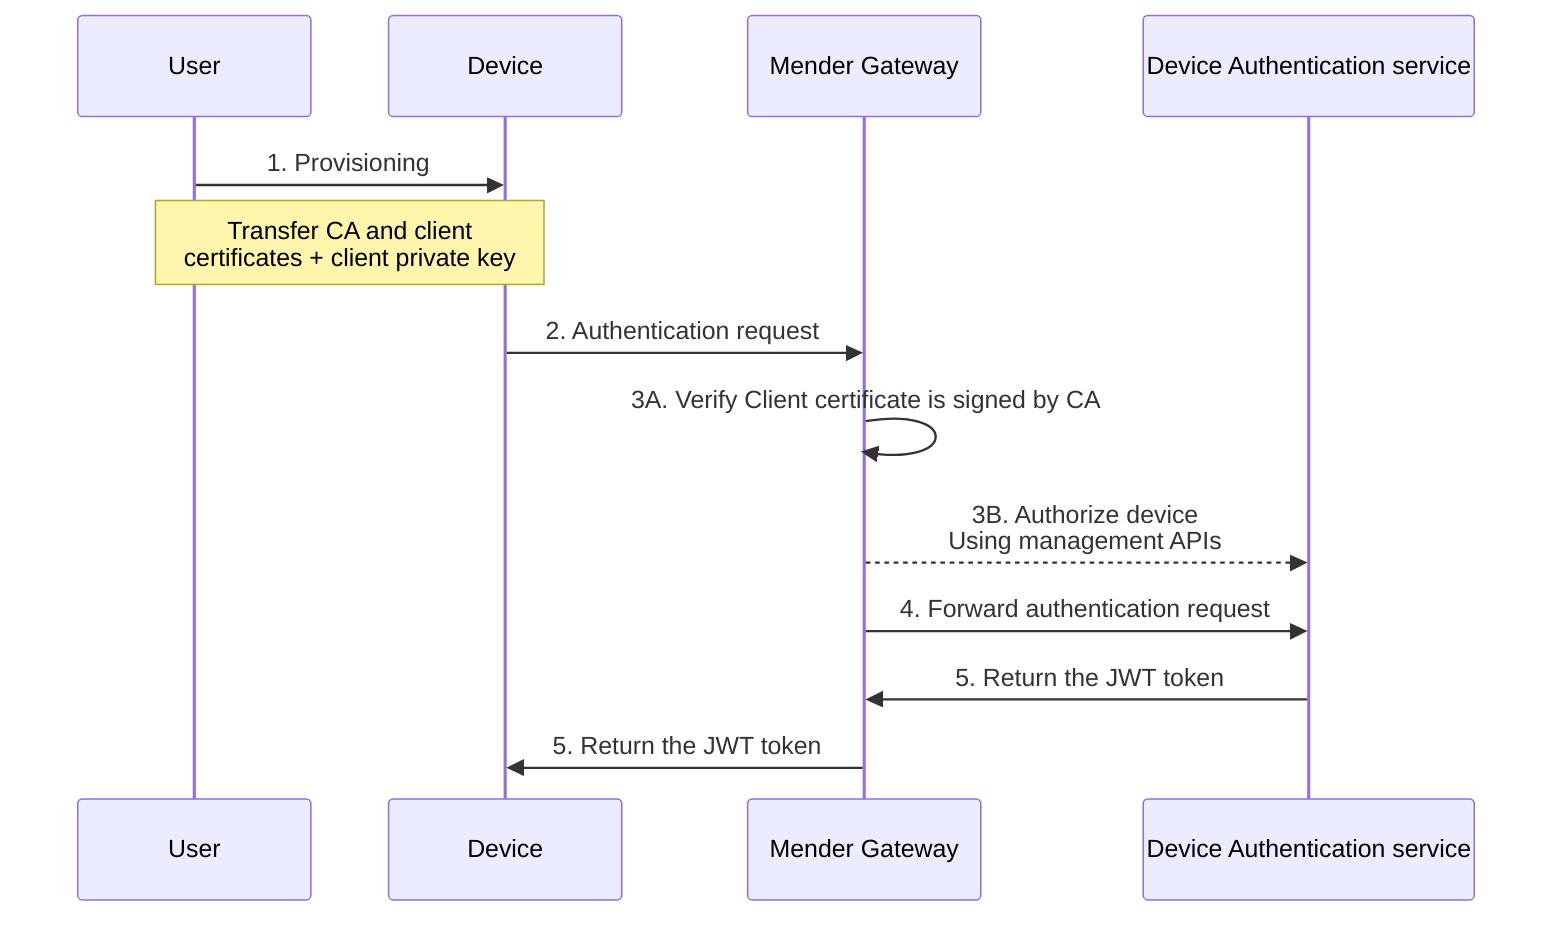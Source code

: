 sequenceDiagram
    User ->> Device: 1. Provisioning
    Note over User,Device: Transfer CA and client<br>certificates + client private key
    Device ->> Mender Gateway: 2. Authentication request
    Mender Gateway ->> Mender Gateway: 3A. Verify Client certificate is signed by CA
    Mender Gateway -->> Device Authentication service: 3B. Authorize device<br>Using management APIs
    Mender Gateway ->> Device Authentication service: 4. Forward authentication request
    Device Authentication service ->> Mender Gateway: 5. Return the JWT token
    Mender Gateway ->> Device: 5. Return the JWT token